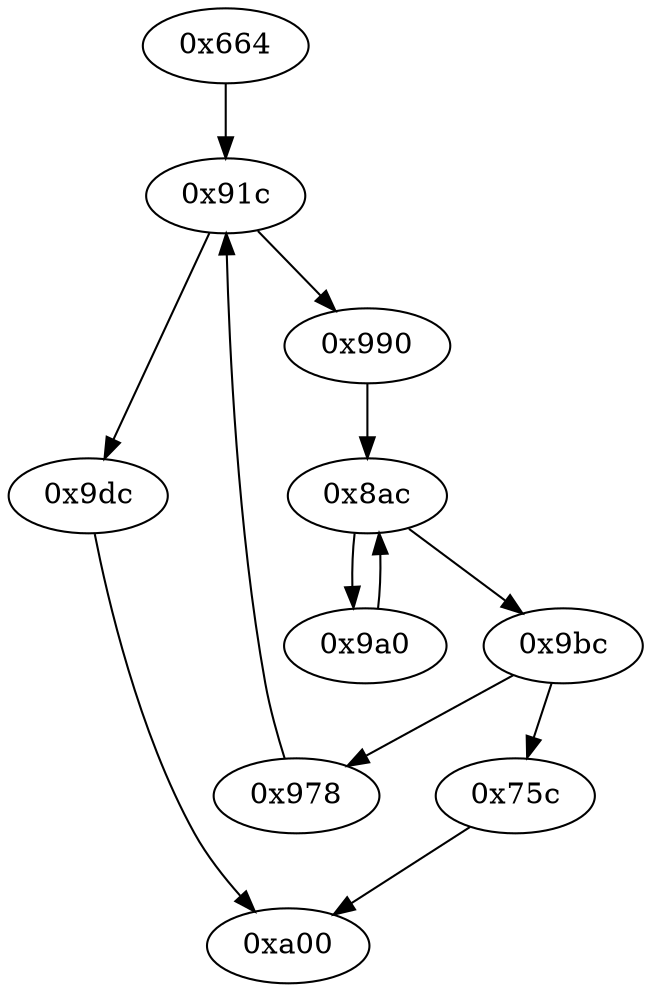 strict digraph "" {
	graph ["edge"="{}",
		file="/Users/mark/Documents//论文//第二篇论文//2018-08-24交论文后的备份/2019/CFG/basic-algorithms/quicksort/1636_recovered.dot",
		"graph"="{u'file': u'/Users/mark/Documents//\u8bba\u6587//\u7b2c\u4e8c\u7bc7\u8bba\u6587//2018-08-24\u4ea4\u8bba\u6587\u540e\u7684\u5907\u4efd/\
2019/CFG/basic-algorithms/quicksort/1636_recovered.dot'}",
		"node"="{u'opcode': u''}"
	];
	"0xa00"	 [opcode="[u'ldr', u'ldr', u'ldr', u'ldr', u'sub', u'mov', u'sub', u'pop']"];
	"0x8ac"	 [opcode="[u'str', u'ldr', u'ldr', u'ldr', u'cmp', u'mov', u'b']"];
	"0x9bc"	 [opcode="[u'ldr', u'mov', u'str', u'add', u'ldr', u'bl', u'ldr', u'b']"];
	"0x8ac" -> "0x9bc";
	"0x9a0"	 [opcode="[u'ldr', u'ldr', u'ldr', u'ldrb', u'strb', u'ldr', u'b']"];
	"0x8ac" -> "0x9a0";
	"0x664"	 [opcode="[u'push', u'add', u'sub', u'mov', u'ldr', u'str', u'ldr', u'ldr', u'add', u'ldr', u'str', u'sub', u'str', u'ldr', u'ldr', u'ldr', \
u'ldr', u'str', u'ldr', u'add', u'str', u'b']"];
	"0x91c"	 [opcode="[u'ldr', u'b']"];
	"0x664" -> "0x91c";
	"0x990"	 [opcode="[u'add', u'str', u'ldr', u'b']"];
	"0x91c" -> "0x990";
	"0x9dc"	 [opcode="[u'mov', u'mov', u'b']"];
	"0x91c" -> "0x9dc";
	"0x978"	 [opcode="[u'ldr', u'add', u'add', u'str', u'ldr', u'b']"];
	"0x9bc" -> "0x978";
	"0x75c"	 [opcode="[u'ldr', u'ldr', u'b']"];
	"0x9bc" -> "0x75c";
	"0x9a0" -> "0x8ac";
	"0x990" -> "0x8ac";
	"0x978" -> "0x91c";
	"0x75c" -> "0xa00";
	"0x9dc" -> "0xa00";
}

